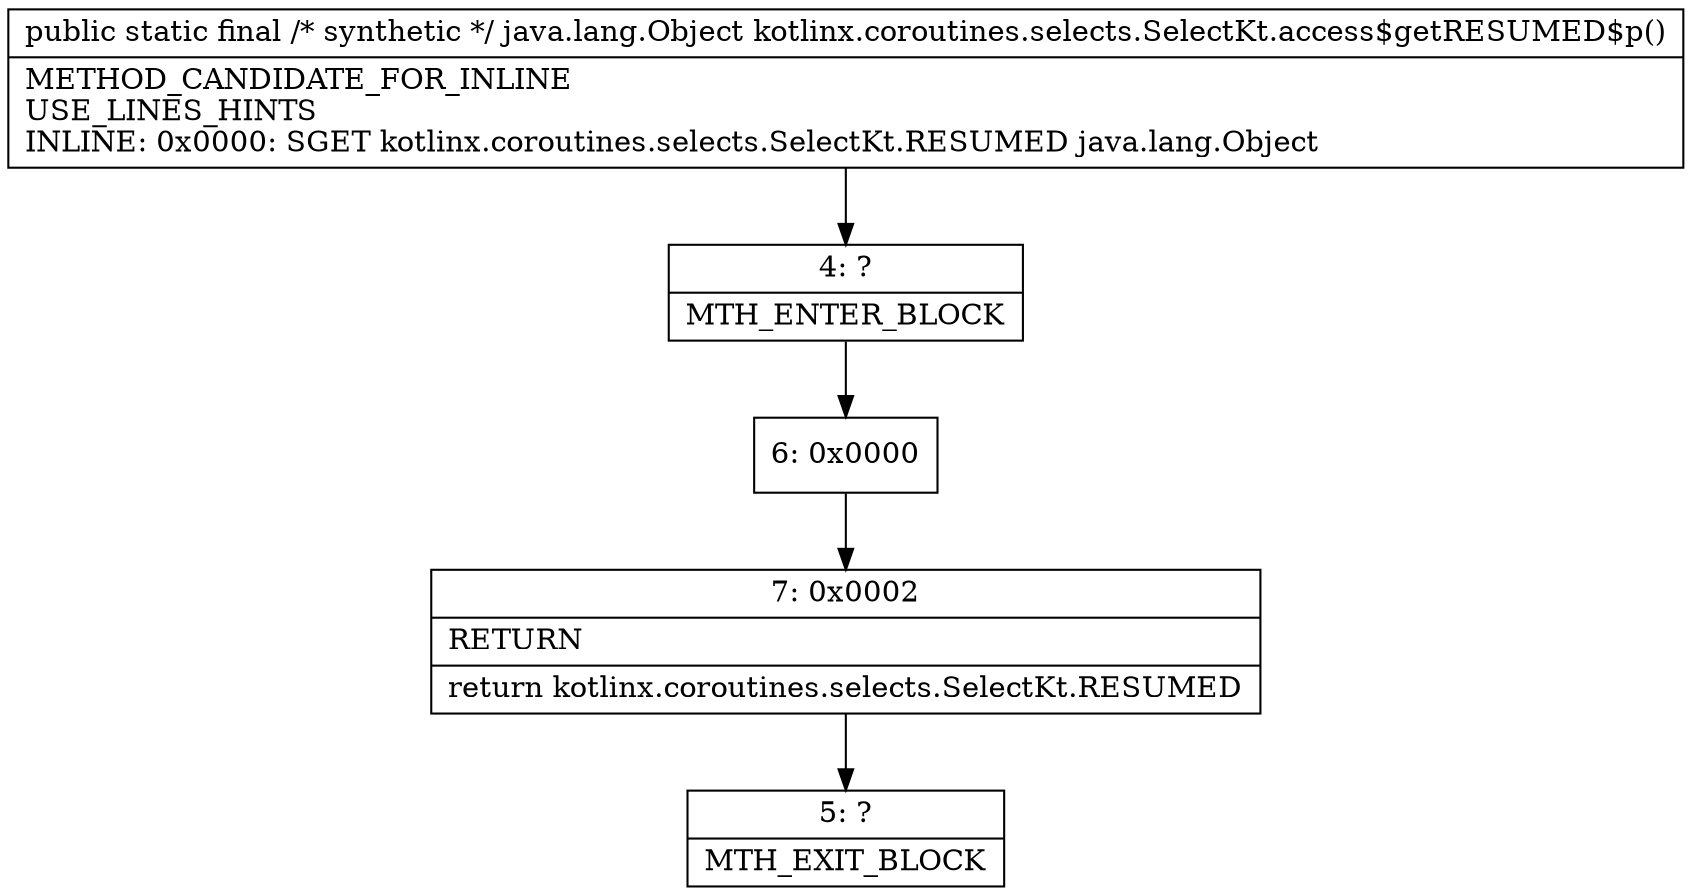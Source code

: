 digraph "CFG forkotlinx.coroutines.selects.SelectKt.access$getRESUMED$p()Ljava\/lang\/Object;" {
Node_4 [shape=record,label="{4\:\ ?|MTH_ENTER_BLOCK\l}"];
Node_6 [shape=record,label="{6\:\ 0x0000}"];
Node_7 [shape=record,label="{7\:\ 0x0002|RETURN\l|return kotlinx.coroutines.selects.SelectKt.RESUMED\l}"];
Node_5 [shape=record,label="{5\:\ ?|MTH_EXIT_BLOCK\l}"];
MethodNode[shape=record,label="{public static final \/* synthetic *\/ java.lang.Object kotlinx.coroutines.selects.SelectKt.access$getRESUMED$p()  | METHOD_CANDIDATE_FOR_INLINE\lUSE_LINES_HINTS\lINLINE: 0x0000: SGET   kotlinx.coroutines.selects.SelectKt.RESUMED java.lang.Object\l}"];
MethodNode -> Node_4;Node_4 -> Node_6;
Node_6 -> Node_7;
Node_7 -> Node_5;
}

